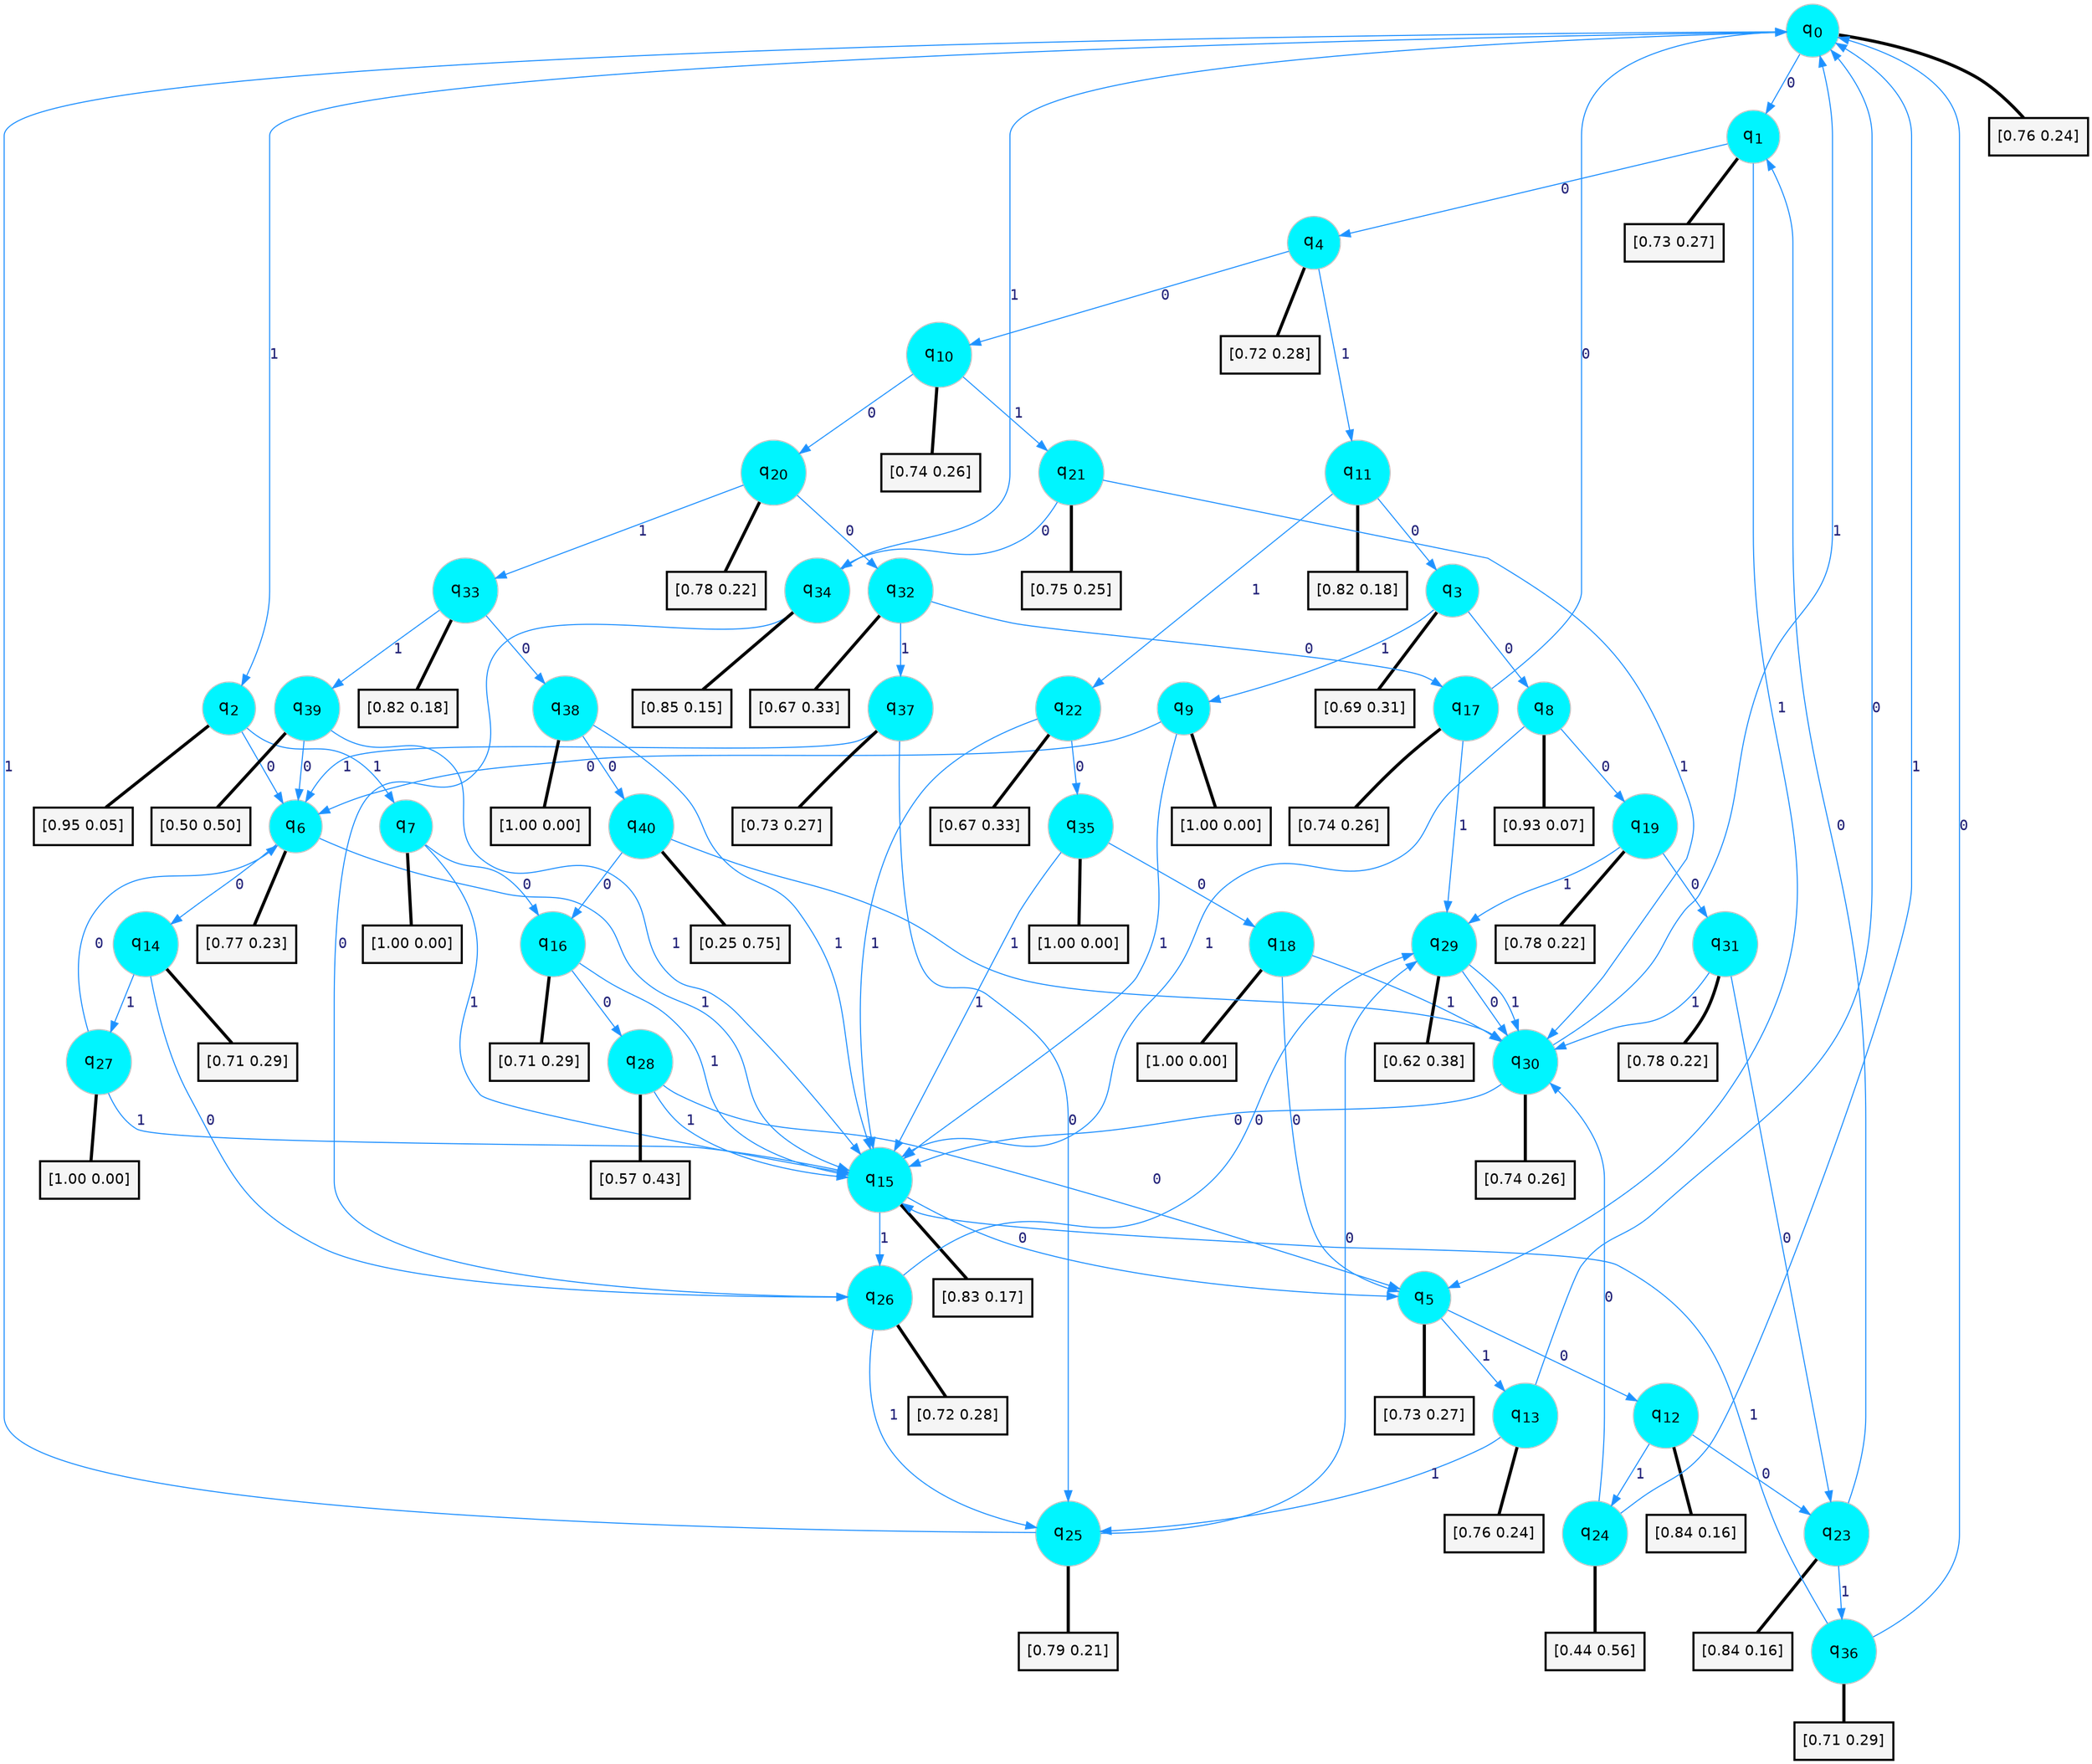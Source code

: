 digraph G {
graph [
bgcolor=transparent, dpi=300, rankdir=TD, size="40,25"];
node [
color=gray, fillcolor=turquoise1, fontcolor=black, fontname=Helvetica, fontsize=16, fontweight=bold, shape=circle, style=filled];
edge [
arrowsize=1, color=dodgerblue1, fontcolor=midnightblue, fontname=courier, fontweight=bold, penwidth=1, style=solid, weight=20];
0[label=<q<SUB>0</SUB>>];
1[label=<q<SUB>1</SUB>>];
2[label=<q<SUB>2</SUB>>];
3[label=<q<SUB>3</SUB>>];
4[label=<q<SUB>4</SUB>>];
5[label=<q<SUB>5</SUB>>];
6[label=<q<SUB>6</SUB>>];
7[label=<q<SUB>7</SUB>>];
8[label=<q<SUB>8</SUB>>];
9[label=<q<SUB>9</SUB>>];
10[label=<q<SUB>10</SUB>>];
11[label=<q<SUB>11</SUB>>];
12[label=<q<SUB>12</SUB>>];
13[label=<q<SUB>13</SUB>>];
14[label=<q<SUB>14</SUB>>];
15[label=<q<SUB>15</SUB>>];
16[label=<q<SUB>16</SUB>>];
17[label=<q<SUB>17</SUB>>];
18[label=<q<SUB>18</SUB>>];
19[label=<q<SUB>19</SUB>>];
20[label=<q<SUB>20</SUB>>];
21[label=<q<SUB>21</SUB>>];
22[label=<q<SUB>22</SUB>>];
23[label=<q<SUB>23</SUB>>];
24[label=<q<SUB>24</SUB>>];
25[label=<q<SUB>25</SUB>>];
26[label=<q<SUB>26</SUB>>];
27[label=<q<SUB>27</SUB>>];
28[label=<q<SUB>28</SUB>>];
29[label=<q<SUB>29</SUB>>];
30[label=<q<SUB>30</SUB>>];
31[label=<q<SUB>31</SUB>>];
32[label=<q<SUB>32</SUB>>];
33[label=<q<SUB>33</SUB>>];
34[label=<q<SUB>34</SUB>>];
35[label=<q<SUB>35</SUB>>];
36[label=<q<SUB>36</SUB>>];
37[label=<q<SUB>37</SUB>>];
38[label=<q<SUB>38</SUB>>];
39[label=<q<SUB>39</SUB>>];
40[label=<q<SUB>40</SUB>>];
41[label="[0.76 0.24]", shape=box,fontcolor=black, fontname=Helvetica, fontsize=14, penwidth=2, fillcolor=whitesmoke,color=black];
42[label="[0.73 0.27]", shape=box,fontcolor=black, fontname=Helvetica, fontsize=14, penwidth=2, fillcolor=whitesmoke,color=black];
43[label="[0.95 0.05]", shape=box,fontcolor=black, fontname=Helvetica, fontsize=14, penwidth=2, fillcolor=whitesmoke,color=black];
44[label="[0.69 0.31]", shape=box,fontcolor=black, fontname=Helvetica, fontsize=14, penwidth=2, fillcolor=whitesmoke,color=black];
45[label="[0.72 0.28]", shape=box,fontcolor=black, fontname=Helvetica, fontsize=14, penwidth=2, fillcolor=whitesmoke,color=black];
46[label="[0.73 0.27]", shape=box,fontcolor=black, fontname=Helvetica, fontsize=14, penwidth=2, fillcolor=whitesmoke,color=black];
47[label="[0.77 0.23]", shape=box,fontcolor=black, fontname=Helvetica, fontsize=14, penwidth=2, fillcolor=whitesmoke,color=black];
48[label="[1.00 0.00]", shape=box,fontcolor=black, fontname=Helvetica, fontsize=14, penwidth=2, fillcolor=whitesmoke,color=black];
49[label="[0.93 0.07]", shape=box,fontcolor=black, fontname=Helvetica, fontsize=14, penwidth=2, fillcolor=whitesmoke,color=black];
50[label="[1.00 0.00]", shape=box,fontcolor=black, fontname=Helvetica, fontsize=14, penwidth=2, fillcolor=whitesmoke,color=black];
51[label="[0.74 0.26]", shape=box,fontcolor=black, fontname=Helvetica, fontsize=14, penwidth=2, fillcolor=whitesmoke,color=black];
52[label="[0.82 0.18]", shape=box,fontcolor=black, fontname=Helvetica, fontsize=14, penwidth=2, fillcolor=whitesmoke,color=black];
53[label="[0.84 0.16]", shape=box,fontcolor=black, fontname=Helvetica, fontsize=14, penwidth=2, fillcolor=whitesmoke,color=black];
54[label="[0.76 0.24]", shape=box,fontcolor=black, fontname=Helvetica, fontsize=14, penwidth=2, fillcolor=whitesmoke,color=black];
55[label="[0.71 0.29]", shape=box,fontcolor=black, fontname=Helvetica, fontsize=14, penwidth=2, fillcolor=whitesmoke,color=black];
56[label="[0.83 0.17]", shape=box,fontcolor=black, fontname=Helvetica, fontsize=14, penwidth=2, fillcolor=whitesmoke,color=black];
57[label="[0.71 0.29]", shape=box,fontcolor=black, fontname=Helvetica, fontsize=14, penwidth=2, fillcolor=whitesmoke,color=black];
58[label="[0.74 0.26]", shape=box,fontcolor=black, fontname=Helvetica, fontsize=14, penwidth=2, fillcolor=whitesmoke,color=black];
59[label="[1.00 0.00]", shape=box,fontcolor=black, fontname=Helvetica, fontsize=14, penwidth=2, fillcolor=whitesmoke,color=black];
60[label="[0.78 0.22]", shape=box,fontcolor=black, fontname=Helvetica, fontsize=14, penwidth=2, fillcolor=whitesmoke,color=black];
61[label="[0.78 0.22]", shape=box,fontcolor=black, fontname=Helvetica, fontsize=14, penwidth=2, fillcolor=whitesmoke,color=black];
62[label="[0.75 0.25]", shape=box,fontcolor=black, fontname=Helvetica, fontsize=14, penwidth=2, fillcolor=whitesmoke,color=black];
63[label="[0.67 0.33]", shape=box,fontcolor=black, fontname=Helvetica, fontsize=14, penwidth=2, fillcolor=whitesmoke,color=black];
64[label="[0.84 0.16]", shape=box,fontcolor=black, fontname=Helvetica, fontsize=14, penwidth=2, fillcolor=whitesmoke,color=black];
65[label="[0.44 0.56]", shape=box,fontcolor=black, fontname=Helvetica, fontsize=14, penwidth=2, fillcolor=whitesmoke,color=black];
66[label="[0.79 0.21]", shape=box,fontcolor=black, fontname=Helvetica, fontsize=14, penwidth=2, fillcolor=whitesmoke,color=black];
67[label="[0.72 0.28]", shape=box,fontcolor=black, fontname=Helvetica, fontsize=14, penwidth=2, fillcolor=whitesmoke,color=black];
68[label="[1.00 0.00]", shape=box,fontcolor=black, fontname=Helvetica, fontsize=14, penwidth=2, fillcolor=whitesmoke,color=black];
69[label="[0.57 0.43]", shape=box,fontcolor=black, fontname=Helvetica, fontsize=14, penwidth=2, fillcolor=whitesmoke,color=black];
70[label="[0.62 0.38]", shape=box,fontcolor=black, fontname=Helvetica, fontsize=14, penwidth=2, fillcolor=whitesmoke,color=black];
71[label="[0.74 0.26]", shape=box,fontcolor=black, fontname=Helvetica, fontsize=14, penwidth=2, fillcolor=whitesmoke,color=black];
72[label="[0.78 0.22]", shape=box,fontcolor=black, fontname=Helvetica, fontsize=14, penwidth=2, fillcolor=whitesmoke,color=black];
73[label="[0.67 0.33]", shape=box,fontcolor=black, fontname=Helvetica, fontsize=14, penwidth=2, fillcolor=whitesmoke,color=black];
74[label="[0.82 0.18]", shape=box,fontcolor=black, fontname=Helvetica, fontsize=14, penwidth=2, fillcolor=whitesmoke,color=black];
75[label="[0.85 0.15]", shape=box,fontcolor=black, fontname=Helvetica, fontsize=14, penwidth=2, fillcolor=whitesmoke,color=black];
76[label="[1.00 0.00]", shape=box,fontcolor=black, fontname=Helvetica, fontsize=14, penwidth=2, fillcolor=whitesmoke,color=black];
77[label="[0.71 0.29]", shape=box,fontcolor=black, fontname=Helvetica, fontsize=14, penwidth=2, fillcolor=whitesmoke,color=black];
78[label="[0.73 0.27]", shape=box,fontcolor=black, fontname=Helvetica, fontsize=14, penwidth=2, fillcolor=whitesmoke,color=black];
79[label="[1.00 0.00]", shape=box,fontcolor=black, fontname=Helvetica, fontsize=14, penwidth=2, fillcolor=whitesmoke,color=black];
80[label="[0.50 0.50]", shape=box,fontcolor=black, fontname=Helvetica, fontsize=14, penwidth=2, fillcolor=whitesmoke,color=black];
81[label="[0.25 0.75]", shape=box,fontcolor=black, fontname=Helvetica, fontsize=14, penwidth=2, fillcolor=whitesmoke,color=black];
0->1 [label=0];
0->2 [label=1];
0->41 [arrowhead=none, penwidth=3,color=black];
1->4 [label=0];
1->5 [label=1];
1->42 [arrowhead=none, penwidth=3,color=black];
2->6 [label=0];
2->7 [label=1];
2->43 [arrowhead=none, penwidth=3,color=black];
3->8 [label=0];
3->9 [label=1];
3->44 [arrowhead=none, penwidth=3,color=black];
4->10 [label=0];
4->11 [label=1];
4->45 [arrowhead=none, penwidth=3,color=black];
5->12 [label=0];
5->13 [label=1];
5->46 [arrowhead=none, penwidth=3,color=black];
6->14 [label=0];
6->15 [label=1];
6->47 [arrowhead=none, penwidth=3,color=black];
7->16 [label=0];
7->15 [label=1];
7->48 [arrowhead=none, penwidth=3,color=black];
8->19 [label=0];
8->15 [label=1];
8->49 [arrowhead=none, penwidth=3,color=black];
9->6 [label=0];
9->15 [label=1];
9->50 [arrowhead=none, penwidth=3,color=black];
10->20 [label=0];
10->21 [label=1];
10->51 [arrowhead=none, penwidth=3,color=black];
11->3 [label=0];
11->22 [label=1];
11->52 [arrowhead=none, penwidth=3,color=black];
12->23 [label=0];
12->24 [label=1];
12->53 [arrowhead=none, penwidth=3,color=black];
13->0 [label=0];
13->25 [label=1];
13->54 [arrowhead=none, penwidth=3,color=black];
14->26 [label=0];
14->27 [label=1];
14->55 [arrowhead=none, penwidth=3,color=black];
15->5 [label=0];
15->26 [label=1];
15->56 [arrowhead=none, penwidth=3,color=black];
16->28 [label=0];
16->15 [label=1];
16->57 [arrowhead=none, penwidth=3,color=black];
17->0 [label=0];
17->29 [label=1];
17->58 [arrowhead=none, penwidth=3,color=black];
18->5 [label=0];
18->30 [label=1];
18->59 [arrowhead=none, penwidth=3,color=black];
19->31 [label=0];
19->29 [label=1];
19->60 [arrowhead=none, penwidth=3,color=black];
20->32 [label=0];
20->33 [label=1];
20->61 [arrowhead=none, penwidth=3,color=black];
21->34 [label=0];
21->30 [label=1];
21->62 [arrowhead=none, penwidth=3,color=black];
22->35 [label=0];
22->15 [label=1];
22->63 [arrowhead=none, penwidth=3,color=black];
23->1 [label=0];
23->36 [label=1];
23->64 [arrowhead=none, penwidth=3,color=black];
24->30 [label=0];
24->0 [label=1];
24->65 [arrowhead=none, penwidth=3,color=black];
25->29 [label=0];
25->0 [label=1];
25->66 [arrowhead=none, penwidth=3,color=black];
26->29 [label=0];
26->25 [label=1];
26->67 [arrowhead=none, penwidth=3,color=black];
27->6 [label=0];
27->15 [label=1];
27->68 [arrowhead=none, penwidth=3,color=black];
28->5 [label=0];
28->15 [label=1];
28->69 [arrowhead=none, penwidth=3,color=black];
29->30 [label=0];
29->30 [label=1];
29->70 [arrowhead=none, penwidth=3,color=black];
30->15 [label=0];
30->0 [label=1];
30->71 [arrowhead=none, penwidth=3,color=black];
31->23 [label=0];
31->30 [label=1];
31->72 [arrowhead=none, penwidth=3,color=black];
32->17 [label=0];
32->37 [label=1];
32->73 [arrowhead=none, penwidth=3,color=black];
33->38 [label=0];
33->39 [label=1];
33->74 [arrowhead=none, penwidth=3,color=black];
34->26 [label=0];
34->0 [label=1];
34->75 [arrowhead=none, penwidth=3,color=black];
35->18 [label=0];
35->15 [label=1];
35->76 [arrowhead=none, penwidth=3,color=black];
36->0 [label=0];
36->15 [label=1];
36->77 [arrowhead=none, penwidth=3,color=black];
37->25 [label=0];
37->6 [label=1];
37->78 [arrowhead=none, penwidth=3,color=black];
38->40 [label=0];
38->15 [label=1];
38->79 [arrowhead=none, penwidth=3,color=black];
39->6 [label=0];
39->15 [label=1];
39->80 [arrowhead=none, penwidth=3,color=black];
40->16 [label=0];
40->30 [label=1];
40->81 [arrowhead=none, penwidth=3,color=black];
}
